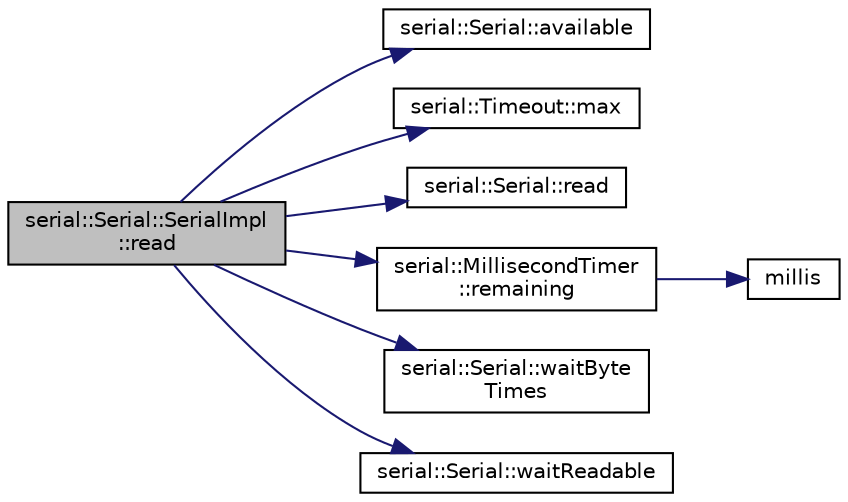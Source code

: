 digraph "serial::Serial::SerialImpl::read"
{
 // LATEX_PDF_SIZE
  edge [fontname="Helvetica",fontsize="10",labelfontname="Helvetica",labelfontsize="10"];
  node [fontname="Helvetica",fontsize="10",shape=record];
  rankdir="LR";
  Node1 [label="serial::Serial::SerialImpl\l::read",height=0.2,width=0.4,color="black", fillcolor="grey75", style="filled", fontcolor="black",tooltip=" "];
  Node1 -> Node2 [color="midnightblue",fontsize="10",style="solid",fontname="Helvetica"];
  Node2 [label="serial::Serial::available",height=0.2,width=0.4,color="black", fillcolor="white", style="filled",URL="$classserial_1_1_serial.html#afafe25b2f3bb0809550abdc72c51a234",tooltip=" "];
  Node1 -> Node3 [color="midnightblue",fontsize="10",style="solid",fontname="Helvetica"];
  Node3 [label="serial::Timeout::max",height=0.2,width=0.4,color="black", fillcolor="white", style="filled",URL="$structserial_1_1_timeout.html#adc68e33d2f94bfa33ba1062c363b9151",tooltip=" "];
  Node1 -> Node4 [color="midnightblue",fontsize="10",style="solid",fontname="Helvetica"];
  Node4 [label="serial::Serial::read",height=0.2,width=0.4,color="black", fillcolor="white", style="filled",URL="$classserial_1_1_serial.html#a0261dbfb9361784ecb3eee98b85fa103",tooltip=" "];
  Node1 -> Node5 [color="midnightblue",fontsize="10",style="solid",fontname="Helvetica"];
  Node5 [label="serial::MillisecondTimer\l::remaining",height=0.2,width=0.4,color="black", fillcolor="white", style="filled",URL="$classserial_1_1_millisecond_timer.html#a3786e2c6d8614adff0da39e1d1a2b0e3",tooltip=" "];
  Node5 -> Node6 [color="midnightblue",fontsize="10",style="solid",fontname="Helvetica"];
  Node6 [label="millis",height=0.2,width=0.4,color="black", fillcolor="white", style="filled",URL="$_ras_pi_8cpp.html#a6ff7f2532a22366f0013bc41397129fd",tooltip=" "];
  Node1 -> Node7 [color="midnightblue",fontsize="10",style="solid",fontname="Helvetica"];
  Node7 [label="serial::Serial::waitByte\lTimes",height=0.2,width=0.4,color="black", fillcolor="white", style="filled",URL="$classserial_1_1_serial.html#a318262c05074a9da15d410f8af29c15c",tooltip=" "];
  Node1 -> Node8 [color="midnightblue",fontsize="10",style="solid",fontname="Helvetica"];
  Node8 [label="serial::Serial::waitReadable",height=0.2,width=0.4,color="black", fillcolor="white", style="filled",URL="$classserial_1_1_serial.html#ad6e395bfe91718b66f6695c10ee90e5b",tooltip=" "];
}
